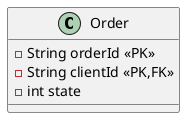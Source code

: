@startuml
'skinparam linetype polyline

class Order {
    -String orderId «PK»
    -String clientId «PK,FK»
    -int state
}


@enduml